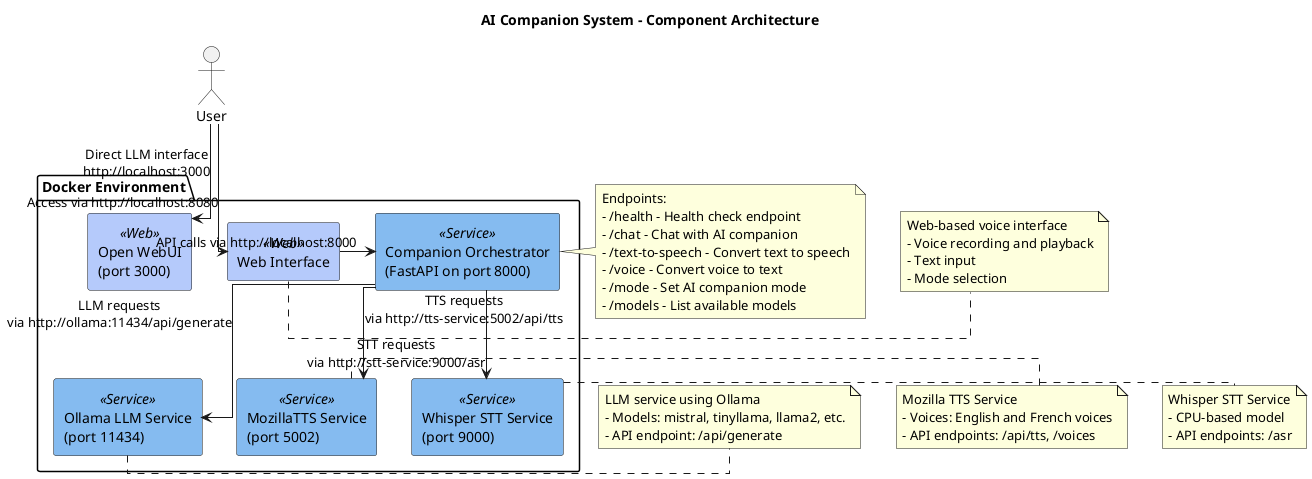 @startuml AI Companion System - Component Architecture

' Color and styling
skinparam componentStyle rectangle
skinparam linetype ortho

' Title
title AI Companion System - Component Architecture

' Components
package "Docker Environment" as DockerEnv {
  [Web Interface] as WebUI <<Web>>
  [Companion Orchestrator\n(FastAPI on port 8000)] as Orchestrator <<Service>>
  [Ollama LLM Service\n(port 11434)] as Ollama <<Service>>
  [MozillaTTS Service\n(port 5002)] as TTS <<Service>>
  [Whisper STT Service\n(port 9000)] as STT <<Service>>
  [Open WebUI\n(port 3000)] as OpenWebUI <<Web>>
}

skinparam component {
  BackgroundColor<<Web>> #B5CAFB
  BackgroundColor<<Service>> #85BBF0
}

' External actor
actor "User" as user

' Connections
user --> WebUI : Access via http://localhost:8080
WebUI -right-> Orchestrator : API calls via http://localhost:8000
Orchestrator -down-> Ollama : LLM requests\nvia http://ollama:11434/api/generate
Orchestrator -down-> TTS : TTS requests\nvia http://tts-service:5002/api/tts
Orchestrator -down-> STT : STT requests\nvia http://stt-service:9000/asr
user --> OpenWebUI : Direct LLM interface\nhttp://localhost:3000

' Service details
note right of Orchestrator
  Endpoints:
  - /health - Health check endpoint
  - /chat - Chat with AI companion
  - /text-to-speech - Convert text to speech
  - /voice - Convert voice to text
  - /mode - Set AI companion mode
  - /models - List available models
end note

note right of Ollama
  LLM service using Ollama
  - Models: mistral, tinyllama, llama2, etc.
  - API endpoint: /api/generate
end note

note right of TTS
  Mozilla TTS Service
  - Voices: English and French voices
  - API endpoints: /api/tts, /voices
end note

note right of STT
  Whisper STT Service
  - CPU-based model
  - API endpoints: /asr
end note

note right of WebUI
  Web-based voice interface
  - Voice recording and playback
  - Text input
  - Mode selection
end note

@enduml
